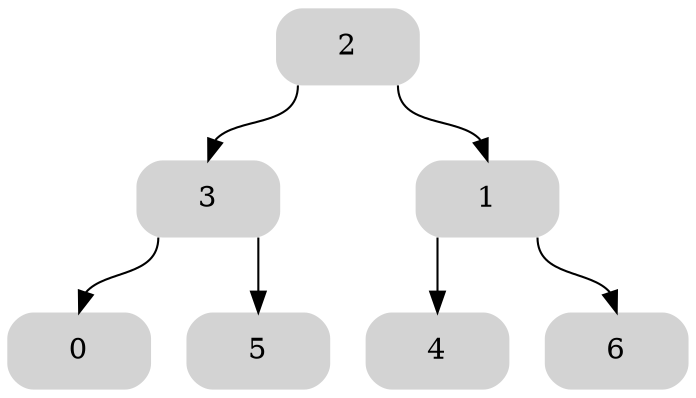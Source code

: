 digraph {
	node [color=lightgray fillcolor=lightgray fontcolor=black shape=record style="filled, rounded"]
	1761945431440 [label="<l>|<v> 2|<r>"]
	1761945431440:l -> 1761945431344:v
	1761945431440:r -> 1761946365040:v
	1761945431344 [label="<l>|<v> 3|<r>"]
	1761945431344:l -> 1761946449856:v
	1761945431344:r -> 1761946451296:v
	1761946365040 [label="<l>|<v> 1|<r>"]
	1761946365040:l -> 1761946451008:v
	1761946365040:r -> 1761946450624:v
	1761946449856 [label="<l>|<v> 0|<r>"]
	1761946451296 [label="<l>|<v> 5|<r>"]
	1761946451008 [label="<l>|<v> 4|<r>"]
	1761946450624 [label="<l>|<v> 6|<r>"]
}
